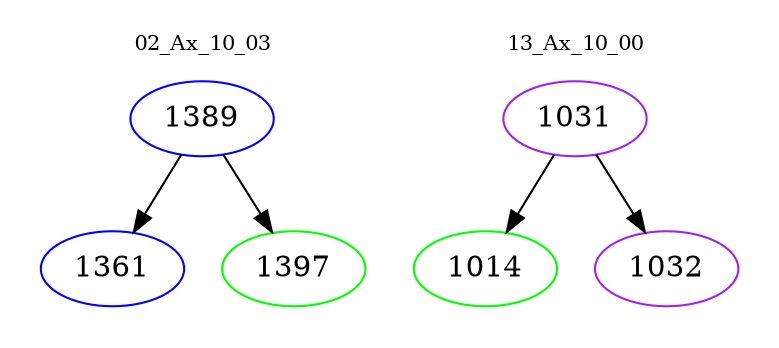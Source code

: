 digraph{
subgraph cluster_0 {
color = white
label = "02_Ax_10_03";
fontsize=10;
T0_1389 [label="1389", color="blue"]
T0_1389 -> T0_1361 [color="black"]
T0_1361 [label="1361", color="blue"]
T0_1389 -> T0_1397 [color="black"]
T0_1397 [label="1397", color="green"]
}
subgraph cluster_1 {
color = white
label = "13_Ax_10_00";
fontsize=10;
T1_1031 [label="1031", color="purple"]
T1_1031 -> T1_1014 [color="black"]
T1_1014 [label="1014", color="green"]
T1_1031 -> T1_1032 [color="black"]
T1_1032 [label="1032", color="purple"]
}
}

